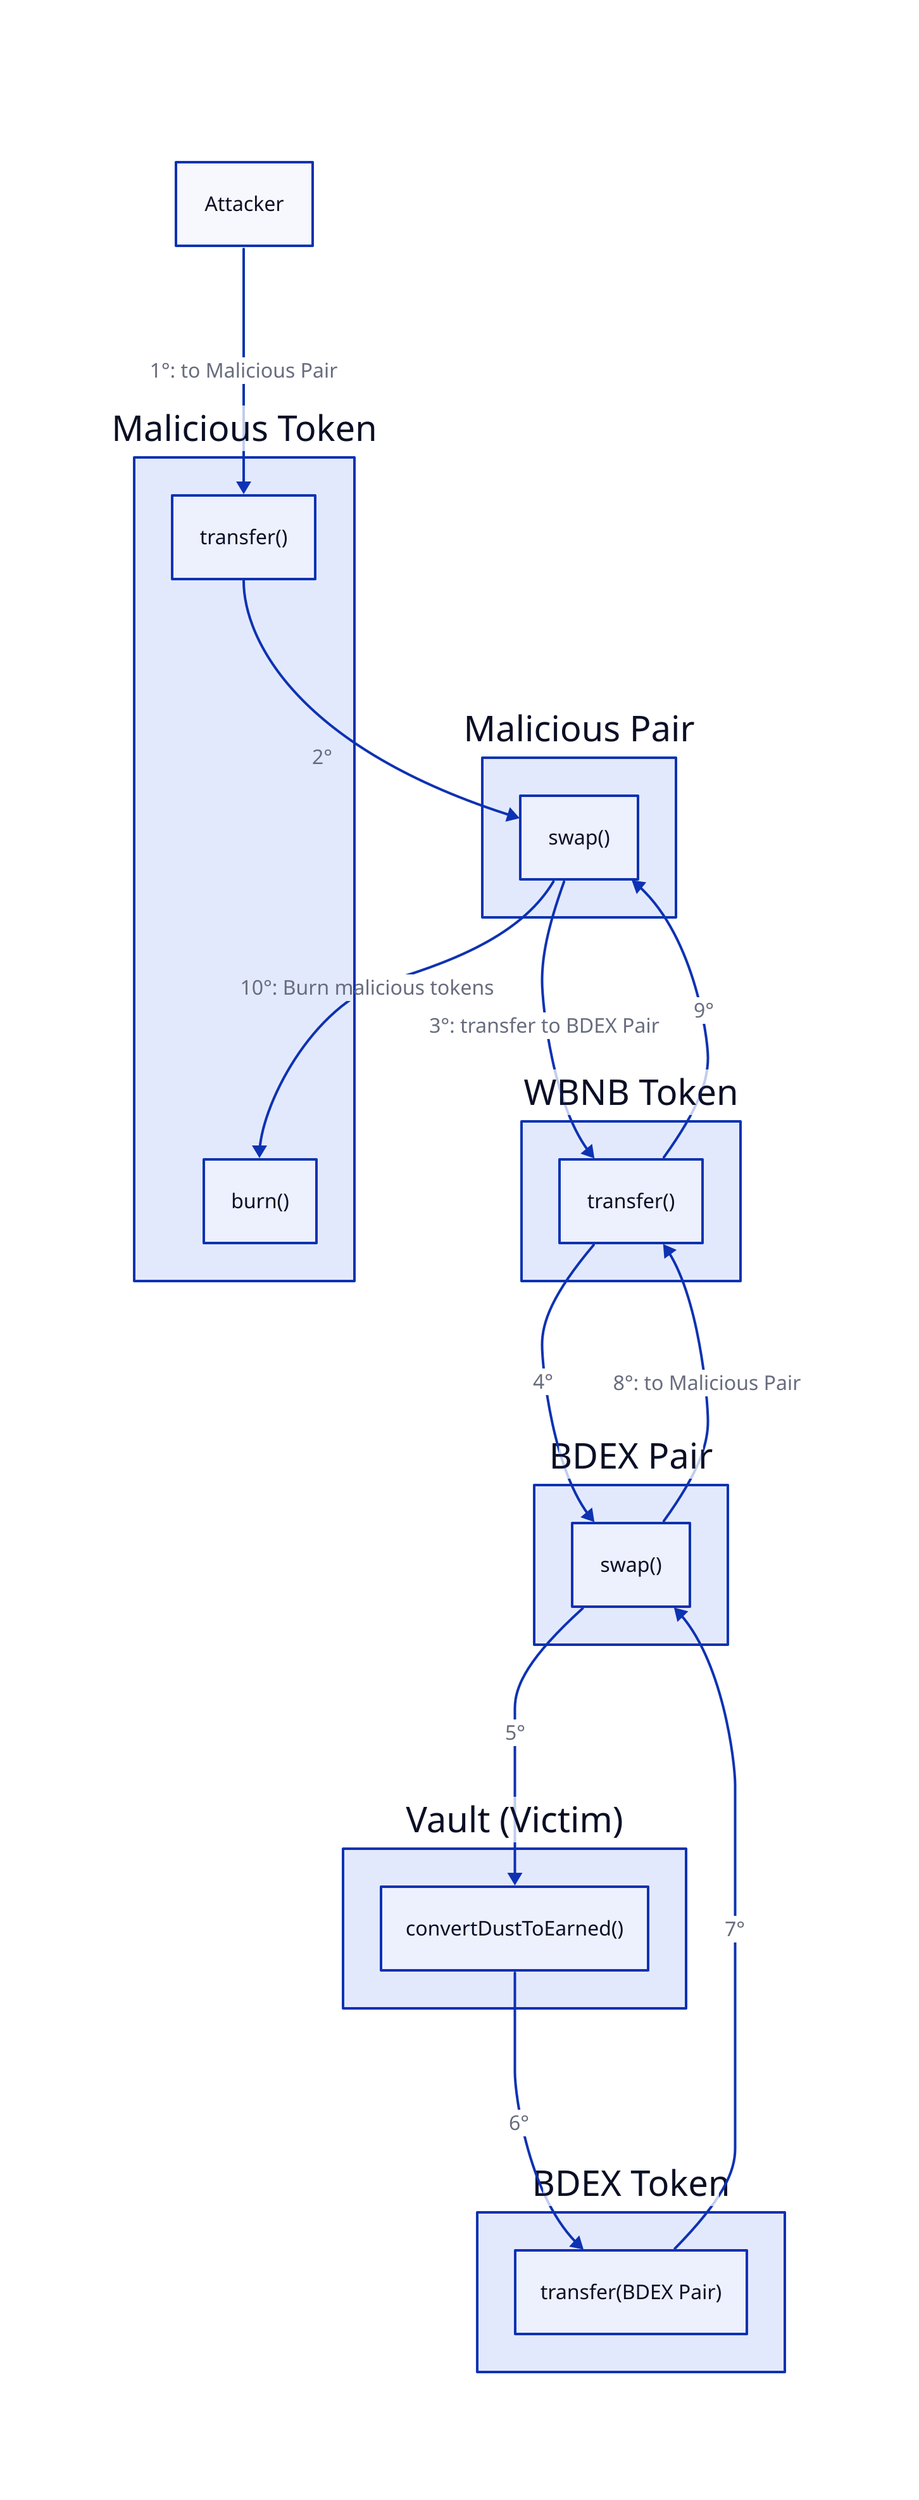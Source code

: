MaliciousToken: Malicious Token {
    maliciousTransfer: transfer()
    maliciousBurn: burn()
}

MaliciousPair: Malicious Pair {
    maliciousSwap: swap()
}

WBNBToken: WBNB Token{
    wbnbTransfer: transfer()
}

BDexPair: BDEX Pair {
    vaultSwap: swap()
}

BVault: Vault (Victim) {
    convertDust: convertDustToEarned()  
}

BDEXToken: BDEX Token {
    bdexTransfer: transfer(BDEX Pair)
}




  Attacker -> MaliciousToken.maliciousTransfer: 1°: to Malicious Pair
  MaliciousToken.maliciousTransfer -> MaliciousPair.maliciousSwap: 2°
  MaliciousPair.maliciousSwap -> WBNBToken.wbnbTransfer: 3°: transfer to BDEX Pair
  WBNBToken.wbnbTransfer -> BDexPair.vaultSwap: 4°
  BDexPair.vaultSwap -> BVault.convertDust: 5°
  BVault.convertDust -> BDEXToken.bdexTransfer: 6°
  BDEXToken.bdexTransfer -> BDexPair.vaultSwap: 7°
  BDexPair.vaultSwap -> WBNBToken.wbnbTransfer: 8°: to Malicious Pair
  WBNBToken.wbnbTransfer -> MaliciousPair.maliciousSwap: 9°
  MaliciousPair.maliciousSwap -> MaliciousToken.maliciousBurn: 10°: Burn malicious tokens

  explanation: |md
    # BVaults
    - Price Manipulation
    - Arbitrary Tokens Allowed
  |
  